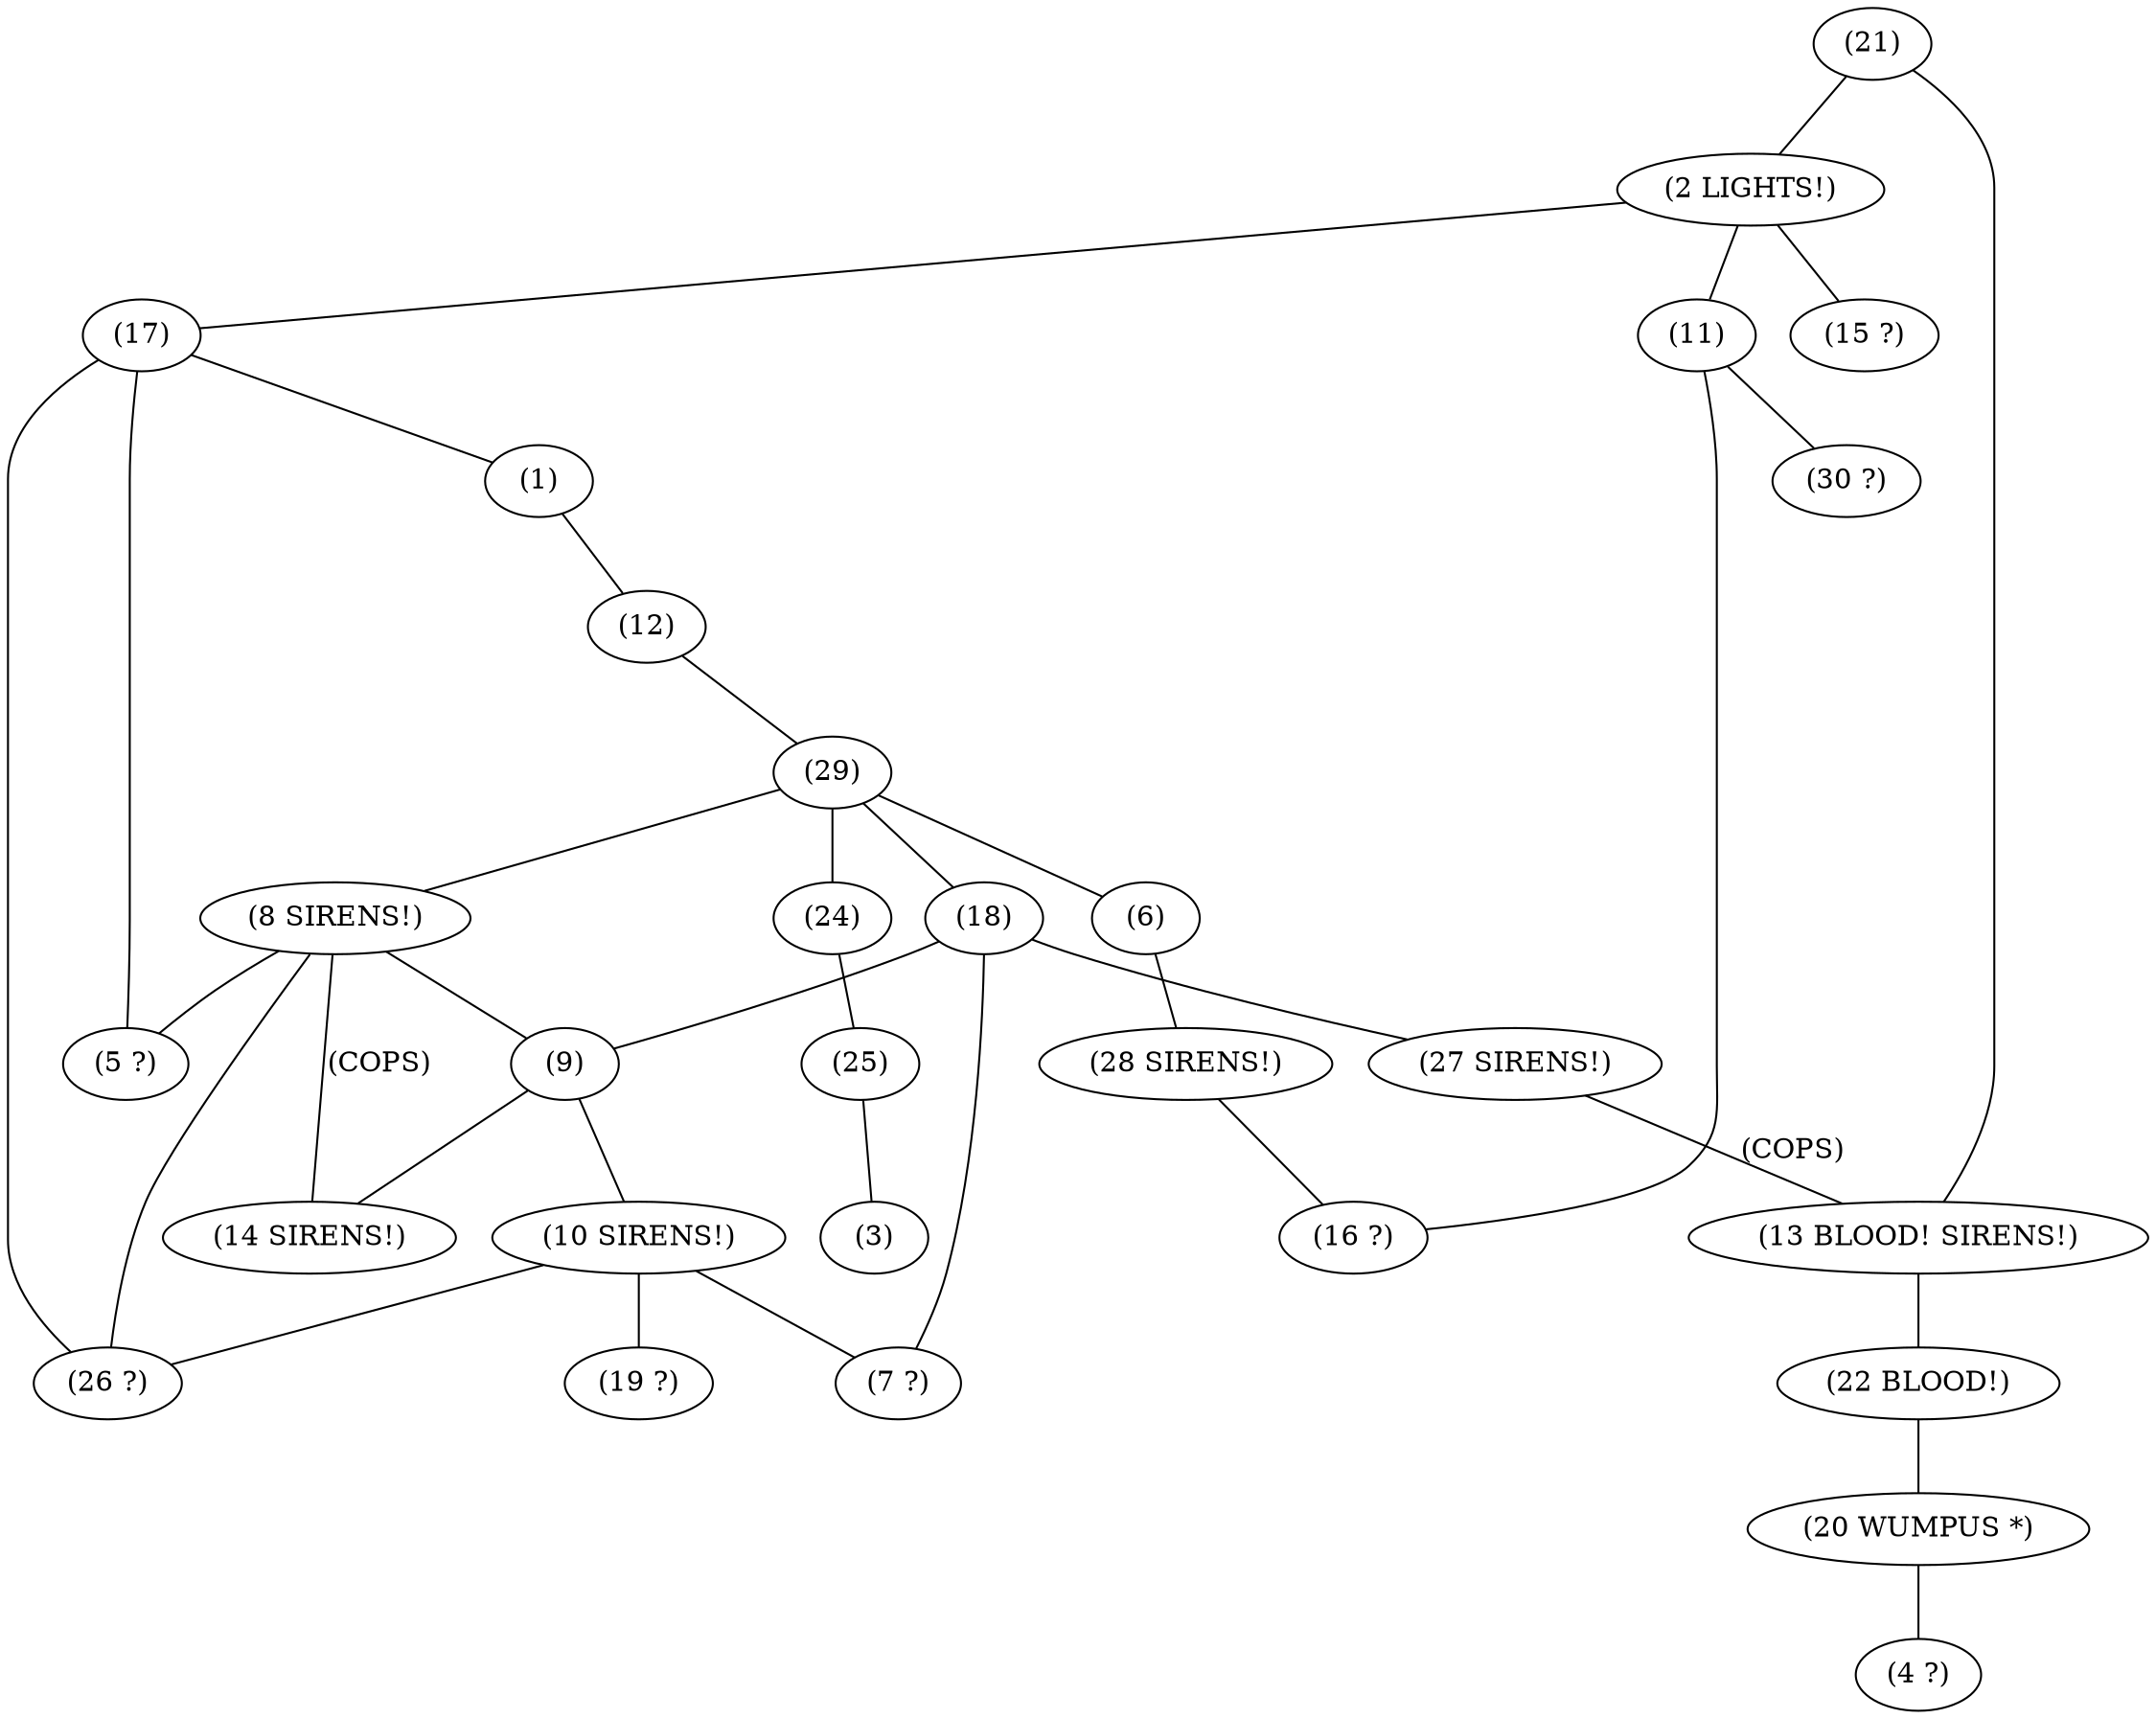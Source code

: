 graph{
4[label="(4 ?)"];
20[label="(20 WUMPUS *)"];
22[label="(22 BLOOD!)"];
19[label="(19 ?)"];
10[label="(10 SIRENS!)"];
7[label="(7 ?)"];
27[label="(27 SIRENS!)"];
3[label="(3)"];
25[label="(25)"];
9[label="(9)"];
14[label="(14 SIRENS!)"];
28[label="(28 SIRENS!)"];
6[label="(6)"];
8[label="(8 SIRENS!)"];
24[label="(24)"];
18[label="(18)"];
29[label="(29)"];
12[label="(12)"];
26[label="(26 ?)"];
1[label="(1)"];
5[label="(5 ?)"];
16[label="(16 ?)"];
30[label="(30 ?)"];
11[label="(11)"];
21[label="(21)"];
17[label="(17)"];
15[label="(15 ?)"];
2[label="(2 LIGHTS!)"];
13[label="(13 BLOOD! SIRENS!)"];
20--4[label=""];
22--20[label=""];
13--22[label=""];
27--13[label="(COPS)"];
10--19[label=""];
10--7[label=""];
10--26[label=""];
9--14[label=""];
9--10[label=""];
18--9[label=""];
18--7[label=""];
18--27[label=""];
25--3[label=""];
24--25[label=""];
8--26[label=""];
8--5[label=""];
8--9[label=""];
8--14[label="(COPS)"];
28--16[label=""];
6--28[label=""];
29--6[label=""];
29--8[label=""];
29--24[label=""];
29--18[label=""];
12--29[label=""];
1--12[label=""];
17--26[label=""];
17--1[label=""];
17--5[label=""];
11--16[label=""];
11--30[label=""];
2--11[label=""];
2--17[label=""];
2--15[label=""];
21--2[label=""];
21--13[label=""];}